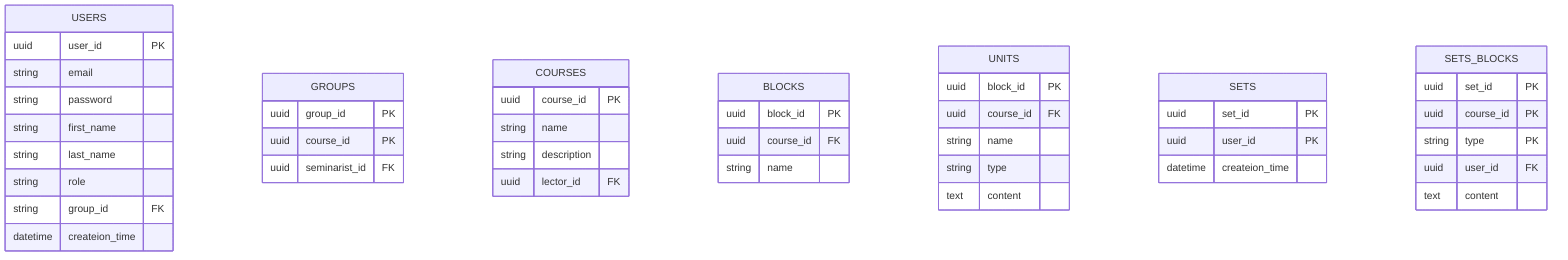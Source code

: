 erDiagram
  USERS {
    uuid user_id PK
    string email
    string password
    string first_name
    string last_name
    string role
    string group_id FK
    datetime createion_time
  }

  GROUPS {
    uuid group_id PK
    uuid course_id PK
    uuid seminarist_id FK
  }

  COURSES {
    uuid course_id PK
    string name
    string description
    uuid lector_id FK
  }

  BLOCKS {
    uuid block_id PK
    uuid course_id FK
    string name
  }

  UNITS {
    uuid block_id PK
    uuid course_id FK
    string name
    string type
    text content
  }

  SETS {
    uuid set_id PK
    uuid user_id PK
    datetime createion_time
  }

  SETS_BLOCKS {
    uuid set_id PK
    uuid course_id PK
    string type PK
    uuid user_id FK
    text content
  }